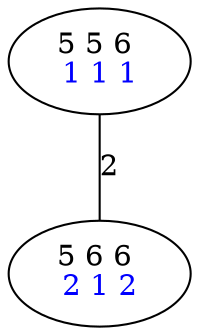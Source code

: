 graph G {
	0 [label=<5 5 6 <BR/> <FONT COLOR="BLUE">1 1 1 </FONT>>];
	1 [label=<5 6 6 <BR/> <FONT COLOR="BLUE">2 1 2 </FONT>>];
	0 -- 1 [label="2"];
}